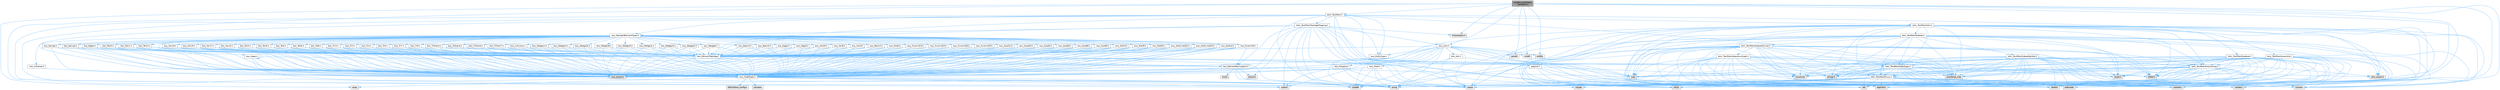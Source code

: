 digraph "src/text_mesh/Iotm_TextMesh.C"
{
 // INTERACTIVE_SVG=YES
 // LATEX_PDF_SIZE
  bgcolor="transparent";
  edge [fontname=Helvetica,fontsize=10,labelfontname=Helvetica,labelfontsize=10];
  node [fontname=Helvetica,fontsize=10,shape=box,height=0.2,width=0.4];
  Node1 [id="Node000001",label="src/text_mesh/Iotm\l_TextMesh.C",height=0.2,width=0.4,color="gray40", fillcolor="grey60", style="filled", fontcolor="black",tooltip=" "];
  Node1 -> Node2 [id="edge1_Node000001_Node000002",color="steelblue1",style="solid",tooltip=" "];
  Node2 [id="Node000002",label="Iotm_TextMesh.h",height=0.2,width=0.4,color="grey40", fillcolor="white", style="filled",URL="$Iotm__TextMesh_8h.html",tooltip=" "];
  Node2 -> Node3 [id="edge2_Node000002_Node000003",color="steelblue1",style="solid",tooltip=" "];
  Node3 [id="Node000003",label="iotm_export.h",height=0.2,width=0.4,color="grey60", fillcolor="#E0E0E0", style="filled",tooltip=" "];
  Node2 -> Node4 [id="edge3_Node000002_Node000004",color="steelblue1",style="solid",tooltip=" "];
  Node4 [id="Node000004",label="Ioss_CodeTypes.h",height=0.2,width=0.4,color="grey40", fillcolor="white", style="filled",URL="$Ioss__CodeTypes_8h.html",tooltip=" "];
  Node4 -> Node5 [id="edge4_Node000004_Node000005",color="steelblue1",style="solid",tooltip=" "];
  Node5 [id="Node000005",label="array",height=0.2,width=0.4,color="grey60", fillcolor="#E0E0E0", style="filled",tooltip=" "];
  Node4 -> Node6 [id="edge5_Node000004_Node000006",color="steelblue1",style="solid",tooltip=" "];
  Node6 [id="Node000006",label="cstddef",height=0.2,width=0.4,color="grey60", fillcolor="#E0E0E0", style="filled",tooltip=" "];
  Node4 -> Node7 [id="edge6_Node000004_Node000007",color="steelblue1",style="solid",tooltip=" "];
  Node7 [id="Node000007",label="cstdint",height=0.2,width=0.4,color="grey60", fillcolor="#E0E0E0", style="filled",tooltip=" "];
  Node4 -> Node8 [id="edge7_Node000004_Node000008",color="steelblue1",style="solid",tooltip=" "];
  Node8 [id="Node000008",label="string",height=0.2,width=0.4,color="grey60", fillcolor="#E0E0E0", style="filled",tooltip=" "];
  Node4 -> Node9 [id="edge8_Node000004_Node000009",color="steelblue1",style="solid",tooltip=" "];
  Node9 [id="Node000009",label="vector",height=0.2,width=0.4,color="grey60", fillcolor="#E0E0E0", style="filled",tooltip=" "];
  Node4 -> Node10 [id="edge9_Node000004_Node000010",color="steelblue1",style="solid",tooltip=" "];
  Node10 [id="Node000010",label="SEACASIoss_config.h",height=0.2,width=0.4,color="grey60", fillcolor="#E0E0E0", style="filled",tooltip=" "];
  Node4 -> Node11 [id="edge10_Node000004_Node000011",color="steelblue1",style="solid",tooltip=" "];
  Node11 [id="Node000011",label="complex",height=0.2,width=0.4,color="grey60", fillcolor="#E0E0E0", style="filled",tooltip=" "];
  Node2 -> Node12 [id="edge11_Node000002_Node000012",color="steelblue1",style="solid",tooltip=" "];
  Node12 [id="Node000012",label="Ioss_EntityType.h",height=0.2,width=0.4,color="grey40", fillcolor="white", style="filled",URL="$Ioss__EntityType_8h.html",tooltip=" "];
  Node2 -> Node6 [id="edge12_Node000002_Node000006",color="steelblue1",style="solid",tooltip=" "];
  Node2 -> Node7 [id="edge13_Node000002_Node000007",color="steelblue1",style="solid",tooltip=" "];
  Node2 -> Node13 [id="edge14_Node000002_Node000013",color="steelblue1",style="solid",tooltip=" "];
  Node13 [id="Node000013",label="map",height=0.2,width=0.4,color="grey60", fillcolor="#E0E0E0", style="filled",tooltip=" "];
  Node2 -> Node8 [id="edge15_Node000002_Node000008",color="steelblue1",style="solid",tooltip=" "];
  Node2 -> Node14 [id="edge16_Node000002_Node000014",color="steelblue1",style="solid",tooltip=" "];
  Node14 [id="Node000014",label="unordered_map",height=0.2,width=0.4,color="grey60", fillcolor="#E0E0E0", style="filled",tooltip=" "];
  Node2 -> Node15 [id="edge17_Node000002_Node000015",color="steelblue1",style="solid",tooltip=" "];
  Node15 [id="Node000015",label="utility",height=0.2,width=0.4,color="grey60", fillcolor="#E0E0E0", style="filled",tooltip=" "];
  Node2 -> Node9 [id="edge18_Node000002_Node000009",color="steelblue1",style="solid",tooltip=" "];
  Node2 -> Node16 [id="edge19_Node000002_Node000016",color="steelblue1",style="solid",tooltip=" "];
  Node16 [id="Node000016",label="Ioss_ElementTopology.h",height=0.2,width=0.4,color="grey40", fillcolor="white", style="filled",URL="$Ioss__ElementTopology_8h.html",tooltip=" "];
  Node16 -> Node17 [id="edge20_Node000016_Node000017",color="steelblue1",style="solid",tooltip=" "];
  Node17 [id="Node000017",label="ioss_export.h",height=0.2,width=0.4,color="grey60", fillcolor="#E0E0E0", style="filled",tooltip=" "];
  Node16 -> Node4 [id="edge21_Node000016_Node000004",color="steelblue1",style="solid",tooltip=" "];
  Node16 -> Node18 [id="edge22_Node000016_Node000018",color="steelblue1",style="solid",tooltip=" "];
  Node18 [id="Node000018",label="Ioss_ElementPermutation.h",height=0.2,width=0.4,color="grey40", fillcolor="white", style="filled",URL="$Ioss__ElementPermutation_8h.html",tooltip=" "];
  Node18 -> Node17 [id="edge23_Node000018_Node000017",color="steelblue1",style="solid",tooltip=" "];
  Node18 -> Node4 [id="edge24_Node000018_Node000004",color="steelblue1",style="solid",tooltip=" "];
  Node18 -> Node19 [id="edge25_Node000018_Node000019",color="steelblue1",style="solid",tooltip=" "];
  Node19 [id="Node000019",label="assert.h",height=0.2,width=0.4,color="grey60", fillcolor="#E0E0E0", style="filled",tooltip=" "];
  Node18 -> Node20 [id="edge26_Node000018_Node000020",color="steelblue1",style="solid",tooltip=" "];
  Node20 [id="Node000020",label="limits",height=0.2,width=0.4,color="grey60", fillcolor="#E0E0E0", style="filled",tooltip=" "];
  Node18 -> Node13 [id="edge27_Node000018_Node000013",color="steelblue1",style="solid",tooltip=" "];
  Node18 -> Node8 [id="edge28_Node000018_Node000008",color="steelblue1",style="solid",tooltip=" "];
  Node18 -> Node9 [id="edge29_Node000018_Node000009",color="steelblue1",style="solid",tooltip=" "];
  Node16 -> Node13 [id="edge30_Node000016_Node000013",color="steelblue1",style="solid",tooltip=" "];
  Node16 -> Node21 [id="edge31_Node000016_Node000021",color="steelblue1",style="solid",tooltip=" "];
  Node21 [id="Node000021",label="set",height=0.2,width=0.4,color="grey60", fillcolor="#E0E0E0", style="filled",tooltip=" "];
  Node16 -> Node8 [id="edge32_Node000016_Node000008",color="steelblue1",style="solid",tooltip=" "];
  Node16 -> Node9 [id="edge33_Node000016_Node000009",color="steelblue1",style="solid",tooltip=" "];
  Node2 -> Node22 [id="edge34_Node000002_Node000022",color="steelblue1",style="solid",tooltip=" "];
  Node22 [id="Node000022",label="Ioss_StandardElementTypes.h",height=0.2,width=0.4,color="grey40", fillcolor="white", style="filled",URL="$Ioss__StandardElementTypes_8h.html",tooltip=" "];
  Node22 -> Node23 [id="edge35_Node000022_Node000023",color="steelblue1",style="solid",tooltip=" "];
  Node23 [id="Node000023",label="Ioss_Beam2.h",height=0.2,width=0.4,color="grey40", fillcolor="white", style="filled",URL="$Ioss__Beam2_8h.html",tooltip=" "];
  Node23 -> Node17 [id="edge36_Node000023_Node000017",color="steelblue1",style="solid",tooltip=" "];
  Node23 -> Node4 [id="edge37_Node000023_Node000004",color="steelblue1",style="solid",tooltip=" "];
  Node23 -> Node16 [id="edge38_Node000023_Node000016",color="steelblue1",style="solid",tooltip=" "];
  Node22 -> Node24 [id="edge39_Node000022_Node000024",color="steelblue1",style="solid",tooltip=" "];
  Node24 [id="Node000024",label="Ioss_Beam3.h",height=0.2,width=0.4,color="grey40", fillcolor="white", style="filled",URL="$Ioss__Beam3_8h.html",tooltip=" "];
  Node24 -> Node17 [id="edge40_Node000024_Node000017",color="steelblue1",style="solid",tooltip=" "];
  Node24 -> Node4 [id="edge41_Node000024_Node000004",color="steelblue1",style="solid",tooltip=" "];
  Node24 -> Node16 [id="edge42_Node000024_Node000016",color="steelblue1",style="solid",tooltip=" "];
  Node22 -> Node25 [id="edge43_Node000022_Node000025",color="steelblue1",style="solid",tooltip=" "];
  Node25 [id="Node000025",label="Ioss_Beam4.h",height=0.2,width=0.4,color="grey40", fillcolor="white", style="filled",URL="$Ioss__Beam4_8h.html",tooltip=" "];
  Node25 -> Node17 [id="edge44_Node000025_Node000017",color="steelblue1",style="solid",tooltip=" "];
  Node25 -> Node4 [id="edge45_Node000025_Node000004",color="steelblue1",style="solid",tooltip=" "];
  Node25 -> Node16 [id="edge46_Node000025_Node000016",color="steelblue1",style="solid",tooltip=" "];
  Node22 -> Node26 [id="edge47_Node000022_Node000026",color="steelblue1",style="solid",tooltip=" "];
  Node26 [id="Node000026",label="Ioss_Edge2.h",height=0.2,width=0.4,color="grey40", fillcolor="white", style="filled",URL="$Ioss__Edge2_8h.html",tooltip=" "];
  Node26 -> Node17 [id="edge48_Node000026_Node000017",color="steelblue1",style="solid",tooltip=" "];
  Node26 -> Node4 [id="edge49_Node000026_Node000004",color="steelblue1",style="solid",tooltip=" "];
  Node26 -> Node16 [id="edge50_Node000026_Node000016",color="steelblue1",style="solid",tooltip=" "];
  Node22 -> Node27 [id="edge51_Node000022_Node000027",color="steelblue1",style="solid",tooltip=" "];
  Node27 [id="Node000027",label="Ioss_Edge3.h",height=0.2,width=0.4,color="grey40", fillcolor="white", style="filled",URL="$Ioss__Edge3_8h.html",tooltip=" "];
  Node27 -> Node17 [id="edge52_Node000027_Node000017",color="steelblue1",style="solid",tooltip=" "];
  Node27 -> Node4 [id="edge53_Node000027_Node000004",color="steelblue1",style="solid",tooltip=" "];
  Node27 -> Node16 [id="edge54_Node000027_Node000016",color="steelblue1",style="solid",tooltip=" "];
  Node22 -> Node28 [id="edge55_Node000022_Node000028",color="steelblue1",style="solid",tooltip=" "];
  Node28 [id="Node000028",label="Ioss_Edge4.h",height=0.2,width=0.4,color="grey40", fillcolor="white", style="filled",URL="$Ioss__Edge4_8h.html",tooltip=" "];
  Node28 -> Node17 [id="edge56_Node000028_Node000017",color="steelblue1",style="solid",tooltip=" "];
  Node28 -> Node4 [id="edge57_Node000028_Node000004",color="steelblue1",style="solid",tooltip=" "];
  Node28 -> Node16 [id="edge58_Node000028_Node000016",color="steelblue1",style="solid",tooltip=" "];
  Node22 -> Node29 [id="edge59_Node000022_Node000029",color="steelblue1",style="solid",tooltip=" "];
  Node29 [id="Node000029",label="Ioss_Hex16.h",height=0.2,width=0.4,color="grey40", fillcolor="white", style="filled",URL="$Ioss__Hex16_8h.html",tooltip=" "];
  Node29 -> Node17 [id="edge60_Node000029_Node000017",color="steelblue1",style="solid",tooltip=" "];
  Node29 -> Node4 [id="edge61_Node000029_Node000004",color="steelblue1",style="solid",tooltip=" "];
  Node29 -> Node16 [id="edge62_Node000029_Node000016",color="steelblue1",style="solid",tooltip=" "];
  Node22 -> Node30 [id="edge63_Node000022_Node000030",color="steelblue1",style="solid",tooltip=" "];
  Node30 [id="Node000030",label="Ioss_Hex20.h",height=0.2,width=0.4,color="grey40", fillcolor="white", style="filled",URL="$Ioss__Hex20_8h.html",tooltip=" "];
  Node30 -> Node17 [id="edge64_Node000030_Node000017",color="steelblue1",style="solid",tooltip=" "];
  Node30 -> Node4 [id="edge65_Node000030_Node000004",color="steelblue1",style="solid",tooltip=" "];
  Node30 -> Node16 [id="edge66_Node000030_Node000016",color="steelblue1",style="solid",tooltip=" "];
  Node22 -> Node31 [id="edge67_Node000022_Node000031",color="steelblue1",style="solid",tooltip=" "];
  Node31 [id="Node000031",label="Ioss_Hex27.h",height=0.2,width=0.4,color="grey40", fillcolor="white", style="filled",URL="$Ioss__Hex27_8h.html",tooltip=" "];
  Node31 -> Node17 [id="edge68_Node000031_Node000017",color="steelblue1",style="solid",tooltip=" "];
  Node31 -> Node4 [id="edge69_Node000031_Node000004",color="steelblue1",style="solid",tooltip=" "];
  Node31 -> Node16 [id="edge70_Node000031_Node000016",color="steelblue1",style="solid",tooltip=" "];
  Node22 -> Node32 [id="edge71_Node000022_Node000032",color="steelblue1",style="solid",tooltip=" "];
  Node32 [id="Node000032",label="Ioss_Hex32.h",height=0.2,width=0.4,color="grey40", fillcolor="white", style="filled",URL="$Ioss__Hex32_8h.html",tooltip=" "];
  Node32 -> Node17 [id="edge72_Node000032_Node000017",color="steelblue1",style="solid",tooltip=" "];
  Node32 -> Node4 [id="edge73_Node000032_Node000004",color="steelblue1",style="solid",tooltip=" "];
  Node32 -> Node16 [id="edge74_Node000032_Node000016",color="steelblue1",style="solid",tooltip=" "];
  Node22 -> Node33 [id="edge75_Node000022_Node000033",color="steelblue1",style="solid",tooltip=" "];
  Node33 [id="Node000033",label="Ioss_Hex64.h",height=0.2,width=0.4,color="grey40", fillcolor="white", style="filled",URL="$Ioss__Hex64_8h.html",tooltip=" "];
  Node33 -> Node17 [id="edge76_Node000033_Node000017",color="steelblue1",style="solid",tooltip=" "];
  Node33 -> Node4 [id="edge77_Node000033_Node000004",color="steelblue1",style="solid",tooltip=" "];
  Node33 -> Node16 [id="edge78_Node000033_Node000016",color="steelblue1",style="solid",tooltip=" "];
  Node22 -> Node34 [id="edge79_Node000022_Node000034",color="steelblue1",style="solid",tooltip=" "];
  Node34 [id="Node000034",label="Ioss_Hex8.h",height=0.2,width=0.4,color="grey40", fillcolor="white", style="filled",URL="$Ioss__Hex8_8h.html",tooltip=" "];
  Node34 -> Node17 [id="edge80_Node000034_Node000017",color="steelblue1",style="solid",tooltip=" "];
  Node34 -> Node4 [id="edge81_Node000034_Node000004",color="steelblue1",style="solid",tooltip=" "];
  Node34 -> Node16 [id="edge82_Node000034_Node000016",color="steelblue1",style="solid",tooltip=" "];
  Node22 -> Node35 [id="edge83_Node000022_Node000035",color="steelblue1",style="solid",tooltip=" "];
  Node35 [id="Node000035",label="Ioss_Hex9.h",height=0.2,width=0.4,color="grey40", fillcolor="white", style="filled",URL="$Ioss__Hex9_8h.html",tooltip=" "];
  Node35 -> Node17 [id="edge84_Node000035_Node000017",color="steelblue1",style="solid",tooltip=" "];
  Node35 -> Node4 [id="edge85_Node000035_Node000004",color="steelblue1",style="solid",tooltip=" "];
  Node35 -> Node16 [id="edge86_Node000035_Node000016",color="steelblue1",style="solid",tooltip=" "];
  Node22 -> Node36 [id="edge87_Node000022_Node000036",color="steelblue1",style="solid",tooltip=" "];
  Node36 [id="Node000036",label="Ioss_Initializer.h",height=0.2,width=0.4,color="grey40", fillcolor="white", style="filled",URL="$Ioss__Initializer_8h.html",tooltip=" "];
  Node36 -> Node17 [id="edge88_Node000036_Node000017",color="steelblue1",style="solid",tooltip=" "];
  Node22 -> Node37 [id="edge89_Node000022_Node000037",color="steelblue1",style="solid",tooltip=" "];
  Node37 [id="Node000037",label="Ioss_Node.h",height=0.2,width=0.4,color="grey40", fillcolor="white", style="filled",URL="$Ioss__Node_8h.html",tooltip=" "];
  Node37 -> Node17 [id="edge90_Node000037_Node000017",color="steelblue1",style="solid",tooltip=" "];
  Node37 -> Node4 [id="edge91_Node000037_Node000004",color="steelblue1",style="solid",tooltip=" "];
  Node37 -> Node16 [id="edge92_Node000037_Node000016",color="steelblue1",style="solid",tooltip=" "];
  Node22 -> Node38 [id="edge93_Node000022_Node000038",color="steelblue1",style="solid",tooltip=" "];
  Node38 [id="Node000038",label="Ioss_Pyramid13.h",height=0.2,width=0.4,color="grey40", fillcolor="white", style="filled",URL="$Ioss__Pyramid13_8h.html",tooltip=" "];
  Node38 -> Node17 [id="edge94_Node000038_Node000017",color="steelblue1",style="solid",tooltip=" "];
  Node38 -> Node4 [id="edge95_Node000038_Node000004",color="steelblue1",style="solid",tooltip=" "];
  Node38 -> Node16 [id="edge96_Node000038_Node000016",color="steelblue1",style="solid",tooltip=" "];
  Node22 -> Node39 [id="edge97_Node000022_Node000039",color="steelblue1",style="solid",tooltip=" "];
  Node39 [id="Node000039",label="Ioss_Pyramid14.h",height=0.2,width=0.4,color="grey40", fillcolor="white", style="filled",URL="$Ioss__Pyramid14_8h.html",tooltip=" "];
  Node39 -> Node17 [id="edge98_Node000039_Node000017",color="steelblue1",style="solid",tooltip=" "];
  Node39 -> Node4 [id="edge99_Node000039_Node000004",color="steelblue1",style="solid",tooltip=" "];
  Node39 -> Node16 [id="edge100_Node000039_Node000016",color="steelblue1",style="solid",tooltip=" "];
  Node22 -> Node40 [id="edge101_Node000022_Node000040",color="steelblue1",style="solid",tooltip=" "];
  Node40 [id="Node000040",label="Ioss_Pyramid18.h",height=0.2,width=0.4,color="grey40", fillcolor="white", style="filled",URL="$Ioss__Pyramid18_8h.html",tooltip=" "];
  Node40 -> Node17 [id="edge102_Node000040_Node000017",color="steelblue1",style="solid",tooltip=" "];
  Node40 -> Node4 [id="edge103_Node000040_Node000004",color="steelblue1",style="solid",tooltip=" "];
  Node40 -> Node16 [id="edge104_Node000040_Node000016",color="steelblue1",style="solid",tooltip=" "];
  Node22 -> Node41 [id="edge105_Node000022_Node000041",color="steelblue1",style="solid",tooltip=" "];
  Node41 [id="Node000041",label="Ioss_Pyramid19.h",height=0.2,width=0.4,color="grey40", fillcolor="white", style="filled",URL="$Ioss__Pyramid19_8h.html",tooltip=" "];
  Node41 -> Node17 [id="edge106_Node000041_Node000017",color="steelblue1",style="solid",tooltip=" "];
  Node41 -> Node4 [id="edge107_Node000041_Node000004",color="steelblue1",style="solid",tooltip=" "];
  Node41 -> Node16 [id="edge108_Node000041_Node000016",color="steelblue1",style="solid",tooltip=" "];
  Node22 -> Node42 [id="edge109_Node000022_Node000042",color="steelblue1",style="solid",tooltip=" "];
  Node42 [id="Node000042",label="Ioss_Pyramid5.h",height=0.2,width=0.4,color="grey40", fillcolor="white", style="filled",URL="$Ioss__Pyramid5_8h.html",tooltip=" "];
  Node42 -> Node17 [id="edge110_Node000042_Node000017",color="steelblue1",style="solid",tooltip=" "];
  Node42 -> Node4 [id="edge111_Node000042_Node000004",color="steelblue1",style="solid",tooltip=" "];
  Node42 -> Node18 [id="edge112_Node000042_Node000018",color="steelblue1",style="solid",tooltip=" "];
  Node42 -> Node16 [id="edge113_Node000042_Node000016",color="steelblue1",style="solid",tooltip=" "];
  Node22 -> Node43 [id="edge114_Node000022_Node000043",color="steelblue1",style="solid",tooltip=" "];
  Node43 [id="Node000043",label="Ioss_Quad12.h",height=0.2,width=0.4,color="grey40", fillcolor="white", style="filled",URL="$Ioss__Quad12_8h.html",tooltip=" "];
  Node43 -> Node17 [id="edge115_Node000043_Node000017",color="steelblue1",style="solid",tooltip=" "];
  Node43 -> Node4 [id="edge116_Node000043_Node000004",color="steelblue1",style="solid",tooltip=" "];
  Node43 -> Node16 [id="edge117_Node000043_Node000016",color="steelblue1",style="solid",tooltip=" "];
  Node22 -> Node44 [id="edge118_Node000022_Node000044",color="steelblue1",style="solid",tooltip=" "];
  Node44 [id="Node000044",label="Ioss_Quad16.h",height=0.2,width=0.4,color="grey40", fillcolor="white", style="filled",URL="$Ioss__Quad16_8h.html",tooltip=" "];
  Node44 -> Node17 [id="edge119_Node000044_Node000017",color="steelblue1",style="solid",tooltip=" "];
  Node44 -> Node4 [id="edge120_Node000044_Node000004",color="steelblue1",style="solid",tooltip=" "];
  Node44 -> Node16 [id="edge121_Node000044_Node000016",color="steelblue1",style="solid",tooltip=" "];
  Node22 -> Node45 [id="edge122_Node000022_Node000045",color="steelblue1",style="solid",tooltip=" "];
  Node45 [id="Node000045",label="Ioss_Quad4.h",height=0.2,width=0.4,color="grey40", fillcolor="white", style="filled",URL="$Ioss__Quad4_8h.html",tooltip=" "];
  Node45 -> Node17 [id="edge123_Node000045_Node000017",color="steelblue1",style="solid",tooltip=" "];
  Node45 -> Node4 [id="edge124_Node000045_Node000004",color="steelblue1",style="solid",tooltip=" "];
  Node45 -> Node16 [id="edge125_Node000045_Node000016",color="steelblue1",style="solid",tooltip=" "];
  Node22 -> Node46 [id="edge126_Node000022_Node000046",color="steelblue1",style="solid",tooltip=" "];
  Node46 [id="Node000046",label="Ioss_Quad6.h",height=0.2,width=0.4,color="grey40", fillcolor="white", style="filled",URL="$Ioss__Quad6_8h.html",tooltip=" "];
  Node46 -> Node17 [id="edge127_Node000046_Node000017",color="steelblue1",style="solid",tooltip=" "];
  Node46 -> Node4 [id="edge128_Node000046_Node000004",color="steelblue1",style="solid",tooltip=" "];
  Node46 -> Node16 [id="edge129_Node000046_Node000016",color="steelblue1",style="solid",tooltip=" "];
  Node22 -> Node47 [id="edge130_Node000022_Node000047",color="steelblue1",style="solid",tooltip=" "];
  Node47 [id="Node000047",label="Ioss_Quad8.h",height=0.2,width=0.4,color="grey40", fillcolor="white", style="filled",URL="$Ioss__Quad8_8h.html",tooltip=" "];
  Node47 -> Node17 [id="edge131_Node000047_Node000017",color="steelblue1",style="solid",tooltip=" "];
  Node47 -> Node4 [id="edge132_Node000047_Node000004",color="steelblue1",style="solid",tooltip=" "];
  Node47 -> Node16 [id="edge133_Node000047_Node000016",color="steelblue1",style="solid",tooltip=" "];
  Node22 -> Node48 [id="edge134_Node000022_Node000048",color="steelblue1",style="solid",tooltip=" "];
  Node48 [id="Node000048",label="Ioss_Quad9.h",height=0.2,width=0.4,color="grey40", fillcolor="white", style="filled",URL="$Ioss__Quad9_8h.html",tooltip=" "];
  Node48 -> Node17 [id="edge135_Node000048_Node000017",color="steelblue1",style="solid",tooltip=" "];
  Node48 -> Node4 [id="edge136_Node000048_Node000004",color="steelblue1",style="solid",tooltip=" "];
  Node48 -> Node16 [id="edge137_Node000048_Node000016",color="steelblue1",style="solid",tooltip=" "];
  Node22 -> Node49 [id="edge138_Node000022_Node000049",color="steelblue1",style="solid",tooltip=" "];
  Node49 [id="Node000049",label="Ioss_Shell4.h",height=0.2,width=0.4,color="grey40", fillcolor="white", style="filled",URL="$Ioss__Shell4_8h.html",tooltip=" "];
  Node49 -> Node17 [id="edge139_Node000049_Node000017",color="steelblue1",style="solid",tooltip=" "];
  Node49 -> Node4 [id="edge140_Node000049_Node000004",color="steelblue1",style="solid",tooltip=" "];
  Node49 -> Node16 [id="edge141_Node000049_Node000016",color="steelblue1",style="solid",tooltip=" "];
  Node22 -> Node50 [id="edge142_Node000022_Node000050",color="steelblue1",style="solid",tooltip=" "];
  Node50 [id="Node000050",label="Ioss_Shell8.h",height=0.2,width=0.4,color="grey40", fillcolor="white", style="filled",URL="$Ioss__Shell8_8h.html",tooltip=" "];
  Node50 -> Node17 [id="edge143_Node000050_Node000017",color="steelblue1",style="solid",tooltip=" "];
  Node50 -> Node4 [id="edge144_Node000050_Node000004",color="steelblue1",style="solid",tooltip=" "];
  Node50 -> Node16 [id="edge145_Node000050_Node000016",color="steelblue1",style="solid",tooltip=" "];
  Node22 -> Node51 [id="edge146_Node000022_Node000051",color="steelblue1",style="solid",tooltip=" "];
  Node51 [id="Node000051",label="Ioss_Shell9.h",height=0.2,width=0.4,color="grey40", fillcolor="white", style="filled",URL="$Ioss__Shell9_8h.html",tooltip=" "];
  Node51 -> Node17 [id="edge147_Node000051_Node000017",color="steelblue1",style="solid",tooltip=" "];
  Node51 -> Node4 [id="edge148_Node000051_Node000004",color="steelblue1",style="solid",tooltip=" "];
  Node51 -> Node16 [id="edge149_Node000051_Node000016",color="steelblue1",style="solid",tooltip=" "];
  Node22 -> Node52 [id="edge150_Node000022_Node000052",color="steelblue1",style="solid",tooltip=" "];
  Node52 [id="Node000052",label="Ioss_ShellLine2D2.h",height=0.2,width=0.4,color="grey40", fillcolor="white", style="filled",URL="$Ioss__ShellLine2D2_8h.html",tooltip=" "];
  Node52 -> Node17 [id="edge151_Node000052_Node000017",color="steelblue1",style="solid",tooltip=" "];
  Node52 -> Node4 [id="edge152_Node000052_Node000004",color="steelblue1",style="solid",tooltip=" "];
  Node52 -> Node16 [id="edge153_Node000052_Node000016",color="steelblue1",style="solid",tooltip=" "];
  Node22 -> Node53 [id="edge154_Node000022_Node000053",color="steelblue1",style="solid",tooltip=" "];
  Node53 [id="Node000053",label="Ioss_ShellLine2D3.h",height=0.2,width=0.4,color="grey40", fillcolor="white", style="filled",URL="$Ioss__ShellLine2D3_8h.html",tooltip=" "];
  Node53 -> Node17 [id="edge155_Node000053_Node000017",color="steelblue1",style="solid",tooltip=" "];
  Node53 -> Node4 [id="edge156_Node000053_Node000004",color="steelblue1",style="solid",tooltip=" "];
  Node53 -> Node16 [id="edge157_Node000053_Node000016",color="steelblue1",style="solid",tooltip=" "];
  Node22 -> Node54 [id="edge158_Node000022_Node000054",color="steelblue1",style="solid",tooltip=" "];
  Node54 [id="Node000054",label="Ioss_Sphere.h",height=0.2,width=0.4,color="grey40", fillcolor="white", style="filled",URL="$Ioss__Sphere_8h.html",tooltip=" "];
  Node54 -> Node17 [id="edge159_Node000054_Node000017",color="steelblue1",style="solid",tooltip=" "];
  Node54 -> Node4 [id="edge160_Node000054_Node000004",color="steelblue1",style="solid",tooltip=" "];
  Node54 -> Node16 [id="edge161_Node000054_Node000016",color="steelblue1",style="solid",tooltip=" "];
  Node22 -> Node55 [id="edge162_Node000022_Node000055",color="steelblue1",style="solid",tooltip=" "];
  Node55 [id="Node000055",label="Ioss_Spring2.h",height=0.2,width=0.4,color="grey40", fillcolor="white", style="filled",URL="$Ioss__Spring2_8h.html",tooltip=" "];
  Node55 -> Node17 [id="edge163_Node000055_Node000017",color="steelblue1",style="solid",tooltip=" "];
  Node55 -> Node4 [id="edge164_Node000055_Node000004",color="steelblue1",style="solid",tooltip=" "];
  Node55 -> Node16 [id="edge165_Node000055_Node000016",color="steelblue1",style="solid",tooltip=" "];
  Node22 -> Node56 [id="edge166_Node000022_Node000056",color="steelblue1",style="solid",tooltip=" "];
  Node56 [id="Node000056",label="Ioss_Spring3.h",height=0.2,width=0.4,color="grey40", fillcolor="white", style="filled",URL="$Ioss__Spring3_8h.html",tooltip=" "];
  Node56 -> Node17 [id="edge167_Node000056_Node000017",color="steelblue1",style="solid",tooltip=" "];
  Node56 -> Node4 [id="edge168_Node000056_Node000004",color="steelblue1",style="solid",tooltip=" "];
  Node56 -> Node16 [id="edge169_Node000056_Node000016",color="steelblue1",style="solid",tooltip=" "];
  Node22 -> Node57 [id="edge170_Node000022_Node000057",color="steelblue1",style="solid",tooltip=" "];
  Node57 [id="Node000057",label="Ioss_Super.h",height=0.2,width=0.4,color="grey40", fillcolor="white", style="filled",URL="$Ioss__Super_8h.html",tooltip=" "];
  Node57 -> Node17 [id="edge171_Node000057_Node000017",color="steelblue1",style="solid",tooltip=" "];
  Node57 -> Node57 [id="edge172_Node000057_Node000057",color="steelblue1",style="solid",tooltip=" "];
  Node57 -> Node4 [id="edge173_Node000057_Node000004",color="steelblue1",style="solid",tooltip=" "];
  Node57 -> Node18 [id="edge174_Node000057_Node000018",color="steelblue1",style="solid",tooltip=" "];
  Node57 -> Node8 [id="edge175_Node000057_Node000008",color="steelblue1",style="solid",tooltip=" "];
  Node22 -> Node58 [id="edge176_Node000022_Node000058",color="steelblue1",style="solid",tooltip=" "];
  Node58 [id="Node000058",label="Ioss_Tet10.h",height=0.2,width=0.4,color="grey40", fillcolor="white", style="filled",URL="$Ioss__Tet10_8h.html",tooltip=" "];
  Node58 -> Node17 [id="edge177_Node000058_Node000017",color="steelblue1",style="solid",tooltip=" "];
  Node58 -> Node4 [id="edge178_Node000058_Node000004",color="steelblue1",style="solid",tooltip=" "];
  Node58 -> Node16 [id="edge179_Node000058_Node000016",color="steelblue1",style="solid",tooltip=" "];
  Node22 -> Node59 [id="edge180_Node000022_Node000059",color="steelblue1",style="solid",tooltip=" "];
  Node59 [id="Node000059",label="Ioss_Tet11.h",height=0.2,width=0.4,color="grey40", fillcolor="white", style="filled",URL="$Ioss__Tet11_8h.html",tooltip=" "];
  Node59 -> Node17 [id="edge181_Node000059_Node000017",color="steelblue1",style="solid",tooltip=" "];
  Node59 -> Node4 [id="edge182_Node000059_Node000004",color="steelblue1",style="solid",tooltip=" "];
  Node59 -> Node16 [id="edge183_Node000059_Node000016",color="steelblue1",style="solid",tooltip=" "];
  Node22 -> Node60 [id="edge184_Node000022_Node000060",color="steelblue1",style="solid",tooltip=" "];
  Node60 [id="Node000060",label="Ioss_Tet14.h",height=0.2,width=0.4,color="grey40", fillcolor="white", style="filled",URL="$Ioss__Tet14_8h.html",tooltip=" "];
  Node60 -> Node17 [id="edge185_Node000060_Node000017",color="steelblue1",style="solid",tooltip=" "];
  Node60 -> Node4 [id="edge186_Node000060_Node000004",color="steelblue1",style="solid",tooltip=" "];
  Node60 -> Node16 [id="edge187_Node000060_Node000016",color="steelblue1",style="solid",tooltip=" "];
  Node22 -> Node61 [id="edge188_Node000022_Node000061",color="steelblue1",style="solid",tooltip=" "];
  Node61 [id="Node000061",label="Ioss_Tet15.h",height=0.2,width=0.4,color="grey40", fillcolor="white", style="filled",URL="$Ioss__Tet15_8h.html",tooltip=" "];
  Node61 -> Node17 [id="edge189_Node000061_Node000017",color="steelblue1",style="solid",tooltip=" "];
  Node61 -> Node4 [id="edge190_Node000061_Node000004",color="steelblue1",style="solid",tooltip=" "];
  Node61 -> Node16 [id="edge191_Node000061_Node000016",color="steelblue1",style="solid",tooltip=" "];
  Node22 -> Node62 [id="edge192_Node000022_Node000062",color="steelblue1",style="solid",tooltip=" "];
  Node62 [id="Node000062",label="Ioss_Tet16.h",height=0.2,width=0.4,color="grey40", fillcolor="white", style="filled",URL="$Ioss__Tet16_8h.html",tooltip=" "];
  Node62 -> Node17 [id="edge193_Node000062_Node000017",color="steelblue1",style="solid",tooltip=" "];
  Node62 -> Node4 [id="edge194_Node000062_Node000004",color="steelblue1",style="solid",tooltip=" "];
  Node62 -> Node16 [id="edge195_Node000062_Node000016",color="steelblue1",style="solid",tooltip=" "];
  Node22 -> Node63 [id="edge196_Node000022_Node000063",color="steelblue1",style="solid",tooltip=" "];
  Node63 [id="Node000063",label="Ioss_Tet4.h",height=0.2,width=0.4,color="grey40", fillcolor="white", style="filled",URL="$Ioss__Tet4_8h.html",tooltip=" "];
  Node63 -> Node17 [id="edge197_Node000063_Node000017",color="steelblue1",style="solid",tooltip=" "];
  Node63 -> Node4 [id="edge198_Node000063_Node000004",color="steelblue1",style="solid",tooltip=" "];
  Node63 -> Node18 [id="edge199_Node000063_Node000018",color="steelblue1",style="solid",tooltip=" "];
  Node63 -> Node16 [id="edge200_Node000063_Node000016",color="steelblue1",style="solid",tooltip=" "];
  Node22 -> Node64 [id="edge201_Node000022_Node000064",color="steelblue1",style="solid",tooltip=" "];
  Node64 [id="Node000064",label="Ioss_Tet40.h",height=0.2,width=0.4,color="grey40", fillcolor="white", style="filled",URL="$Ioss__Tet40_8h.html",tooltip=" "];
  Node64 -> Node17 [id="edge202_Node000064_Node000017",color="steelblue1",style="solid",tooltip=" "];
  Node64 -> Node4 [id="edge203_Node000064_Node000004",color="steelblue1",style="solid",tooltip=" "];
  Node64 -> Node16 [id="edge204_Node000064_Node000016",color="steelblue1",style="solid",tooltip=" "];
  Node22 -> Node65 [id="edge205_Node000022_Node000065",color="steelblue1",style="solid",tooltip=" "];
  Node65 [id="Node000065",label="Ioss_Tet8.h",height=0.2,width=0.4,color="grey40", fillcolor="white", style="filled",URL="$Ioss__Tet8_8h.html",tooltip=" "];
  Node65 -> Node17 [id="edge206_Node000065_Node000017",color="steelblue1",style="solid",tooltip=" "];
  Node65 -> Node4 [id="edge207_Node000065_Node000004",color="steelblue1",style="solid",tooltip=" "];
  Node65 -> Node16 [id="edge208_Node000065_Node000016",color="steelblue1",style="solid",tooltip=" "];
  Node22 -> Node66 [id="edge209_Node000022_Node000066",color="steelblue1",style="solid",tooltip=" "];
  Node66 [id="Node000066",label="Ioss_Tri13.h",height=0.2,width=0.4,color="grey40", fillcolor="white", style="filled",URL="$Ioss__Tri13_8h.html",tooltip=" "];
  Node66 -> Node17 [id="edge210_Node000066_Node000017",color="steelblue1",style="solid",tooltip=" "];
  Node66 -> Node4 [id="edge211_Node000066_Node000004",color="steelblue1",style="solid",tooltip=" "];
  Node66 -> Node16 [id="edge212_Node000066_Node000016",color="steelblue1",style="solid",tooltip=" "];
  Node22 -> Node67 [id="edge213_Node000022_Node000067",color="steelblue1",style="solid",tooltip=" "];
  Node67 [id="Node000067",label="Ioss_Tri3.h",height=0.2,width=0.4,color="grey40", fillcolor="white", style="filled",URL="$Ioss__Tri3_8h.html",tooltip=" "];
  Node67 -> Node17 [id="edge214_Node000067_Node000017",color="steelblue1",style="solid",tooltip=" "];
  Node67 -> Node4 [id="edge215_Node000067_Node000004",color="steelblue1",style="solid",tooltip=" "];
  Node67 -> Node16 [id="edge216_Node000067_Node000016",color="steelblue1",style="solid",tooltip=" "];
  Node22 -> Node68 [id="edge217_Node000022_Node000068",color="steelblue1",style="solid",tooltip=" "];
  Node68 [id="Node000068",label="Ioss_Tri4.h",height=0.2,width=0.4,color="grey40", fillcolor="white", style="filled",URL="$Ioss__Tri4_8h.html",tooltip=" "];
  Node68 -> Node17 [id="edge218_Node000068_Node000017",color="steelblue1",style="solid",tooltip=" "];
  Node68 -> Node4 [id="edge219_Node000068_Node000004",color="steelblue1",style="solid",tooltip=" "];
  Node68 -> Node16 [id="edge220_Node000068_Node000016",color="steelblue1",style="solid",tooltip=" "];
  Node22 -> Node69 [id="edge221_Node000022_Node000069",color="steelblue1",style="solid",tooltip=" "];
  Node69 [id="Node000069",label="Ioss_Tri6.h",height=0.2,width=0.4,color="grey40", fillcolor="white", style="filled",URL="$Ioss__Tri6_8h.html",tooltip=" "];
  Node69 -> Node17 [id="edge222_Node000069_Node000017",color="steelblue1",style="solid",tooltip=" "];
  Node69 -> Node4 [id="edge223_Node000069_Node000004",color="steelblue1",style="solid",tooltip=" "];
  Node69 -> Node16 [id="edge224_Node000069_Node000016",color="steelblue1",style="solid",tooltip=" "];
  Node22 -> Node70 [id="edge225_Node000022_Node000070",color="steelblue1",style="solid",tooltip=" "];
  Node70 [id="Node000070",label="Ioss_Tri7.h",height=0.2,width=0.4,color="grey40", fillcolor="white", style="filled",URL="$Ioss__Tri7_8h.html",tooltip=" "];
  Node70 -> Node17 [id="edge226_Node000070_Node000017",color="steelblue1",style="solid",tooltip=" "];
  Node70 -> Node4 [id="edge227_Node000070_Node000004",color="steelblue1",style="solid",tooltip=" "];
  Node70 -> Node16 [id="edge228_Node000070_Node000016",color="steelblue1",style="solid",tooltip=" "];
  Node22 -> Node71 [id="edge229_Node000022_Node000071",color="steelblue1",style="solid",tooltip=" "];
  Node71 [id="Node000071",label="Ioss_Tri9.h",height=0.2,width=0.4,color="grey40", fillcolor="white", style="filled",URL="$Ioss__Tri9_8h.html",tooltip=" "];
  Node71 -> Node17 [id="edge230_Node000071_Node000017",color="steelblue1",style="solid",tooltip=" "];
  Node71 -> Node4 [id="edge231_Node000071_Node000004",color="steelblue1",style="solid",tooltip=" "];
  Node71 -> Node16 [id="edge232_Node000071_Node000016",color="steelblue1",style="solid",tooltip=" "];
  Node22 -> Node72 [id="edge233_Node000022_Node000072",color="steelblue1",style="solid",tooltip=" "];
  Node72 [id="Node000072",label="Ioss_TriShell3.h",height=0.2,width=0.4,color="grey40", fillcolor="white", style="filled",URL="$Ioss__TriShell3_8h.html",tooltip=" "];
  Node72 -> Node17 [id="edge234_Node000072_Node000017",color="steelblue1",style="solid",tooltip=" "];
  Node72 -> Node4 [id="edge235_Node000072_Node000004",color="steelblue1",style="solid",tooltip=" "];
  Node72 -> Node16 [id="edge236_Node000072_Node000016",color="steelblue1",style="solid",tooltip=" "];
  Node22 -> Node73 [id="edge237_Node000022_Node000073",color="steelblue1",style="solid",tooltip=" "];
  Node73 [id="Node000073",label="Ioss_TriShell4.h",height=0.2,width=0.4,color="grey40", fillcolor="white", style="filled",URL="$Ioss__TriShell4_8h.html",tooltip=" "];
  Node73 -> Node17 [id="edge238_Node000073_Node000017",color="steelblue1",style="solid",tooltip=" "];
  Node73 -> Node4 [id="edge239_Node000073_Node000004",color="steelblue1",style="solid",tooltip=" "];
  Node73 -> Node16 [id="edge240_Node000073_Node000016",color="steelblue1",style="solid",tooltip=" "];
  Node22 -> Node74 [id="edge241_Node000022_Node000074",color="steelblue1",style="solid",tooltip=" "];
  Node74 [id="Node000074",label="Ioss_TriShell6.h",height=0.2,width=0.4,color="grey40", fillcolor="white", style="filled",URL="$Ioss__TriShell6_8h.html",tooltip=" "];
  Node74 -> Node17 [id="edge242_Node000074_Node000017",color="steelblue1",style="solid",tooltip=" "];
  Node74 -> Node4 [id="edge243_Node000074_Node000004",color="steelblue1",style="solid",tooltip=" "];
  Node74 -> Node16 [id="edge244_Node000074_Node000016",color="steelblue1",style="solid",tooltip=" "];
  Node22 -> Node75 [id="edge245_Node000022_Node000075",color="steelblue1",style="solid",tooltip=" "];
  Node75 [id="Node000075",label="Ioss_TriShell7.h",height=0.2,width=0.4,color="grey40", fillcolor="white", style="filled",URL="$Ioss__TriShell7_8h.html",tooltip=" "];
  Node75 -> Node17 [id="edge246_Node000075_Node000017",color="steelblue1",style="solid",tooltip=" "];
  Node75 -> Node4 [id="edge247_Node000075_Node000004",color="steelblue1",style="solid",tooltip=" "];
  Node75 -> Node16 [id="edge248_Node000075_Node000016",color="steelblue1",style="solid",tooltip=" "];
  Node22 -> Node76 [id="edge249_Node000022_Node000076",color="steelblue1",style="solid",tooltip=" "];
  Node76 [id="Node000076",label="Ioss_Unknown.h",height=0.2,width=0.4,color="grey40", fillcolor="white", style="filled",URL="$Ioss__Unknown_8h.html",tooltip=" "];
  Node76 -> Node17 [id="edge250_Node000076_Node000017",color="steelblue1",style="solid",tooltip=" "];
  Node76 -> Node4 [id="edge251_Node000076_Node000004",color="steelblue1",style="solid",tooltip=" "];
  Node76 -> Node16 [id="edge252_Node000076_Node000016",color="steelblue1",style="solid",tooltip=" "];
  Node22 -> Node77 [id="edge253_Node000022_Node000077",color="steelblue1",style="solid",tooltip=" "];
  Node77 [id="Node000077",label="Ioss_Wedge12.h",height=0.2,width=0.4,color="grey40", fillcolor="white", style="filled",URL="$Ioss__Wedge12_8h.html",tooltip=" "];
  Node77 -> Node17 [id="edge254_Node000077_Node000017",color="steelblue1",style="solid",tooltip=" "];
  Node77 -> Node4 [id="edge255_Node000077_Node000004",color="steelblue1",style="solid",tooltip=" "];
  Node77 -> Node16 [id="edge256_Node000077_Node000016",color="steelblue1",style="solid",tooltip=" "];
  Node22 -> Node78 [id="edge257_Node000022_Node000078",color="steelblue1",style="solid",tooltip=" "];
  Node78 [id="Node000078",label="Ioss_Wedge15.h",height=0.2,width=0.4,color="grey40", fillcolor="white", style="filled",URL="$Ioss__Wedge15_8h.html",tooltip=" "];
  Node78 -> Node17 [id="edge258_Node000078_Node000017",color="steelblue1",style="solid",tooltip=" "];
  Node78 -> Node4 [id="edge259_Node000078_Node000004",color="steelblue1",style="solid",tooltip=" "];
  Node78 -> Node16 [id="edge260_Node000078_Node000016",color="steelblue1",style="solid",tooltip=" "];
  Node22 -> Node79 [id="edge261_Node000022_Node000079",color="steelblue1",style="solid",tooltip=" "];
  Node79 [id="Node000079",label="Ioss_Wedge16.h",height=0.2,width=0.4,color="grey40", fillcolor="white", style="filled",URL="$Ioss__Wedge16_8h.html",tooltip=" "];
  Node79 -> Node17 [id="edge262_Node000079_Node000017",color="steelblue1",style="solid",tooltip=" "];
  Node79 -> Node4 [id="edge263_Node000079_Node000004",color="steelblue1",style="solid",tooltip=" "];
  Node79 -> Node16 [id="edge264_Node000079_Node000016",color="steelblue1",style="solid",tooltip=" "];
  Node22 -> Node80 [id="edge265_Node000022_Node000080",color="steelblue1",style="solid",tooltip=" "];
  Node80 [id="Node000080",label="Ioss_Wedge18.h",height=0.2,width=0.4,color="grey40", fillcolor="white", style="filled",URL="$Ioss__Wedge18_8h.html",tooltip=" "];
  Node80 -> Node17 [id="edge266_Node000080_Node000017",color="steelblue1",style="solid",tooltip=" "];
  Node80 -> Node4 [id="edge267_Node000080_Node000004",color="steelblue1",style="solid",tooltip=" "];
  Node80 -> Node16 [id="edge268_Node000080_Node000016",color="steelblue1",style="solid",tooltip=" "];
  Node22 -> Node81 [id="edge269_Node000022_Node000081",color="steelblue1",style="solid",tooltip=" "];
  Node81 [id="Node000081",label="Ioss_Wedge20.h",height=0.2,width=0.4,color="grey40", fillcolor="white", style="filled",URL="$Ioss__Wedge20_8h.html",tooltip=" "];
  Node81 -> Node17 [id="edge270_Node000081_Node000017",color="steelblue1",style="solid",tooltip=" "];
  Node81 -> Node4 [id="edge271_Node000081_Node000004",color="steelblue1",style="solid",tooltip=" "];
  Node81 -> Node16 [id="edge272_Node000081_Node000016",color="steelblue1",style="solid",tooltip=" "];
  Node22 -> Node82 [id="edge273_Node000022_Node000082",color="steelblue1",style="solid",tooltip=" "];
  Node82 [id="Node000082",label="Ioss_Wedge21.h",height=0.2,width=0.4,color="grey40", fillcolor="white", style="filled",URL="$Ioss__Wedge21_8h.html",tooltip=" "];
  Node82 -> Node17 [id="edge274_Node000082_Node000017",color="steelblue1",style="solid",tooltip=" "];
  Node82 -> Node4 [id="edge275_Node000082_Node000004",color="steelblue1",style="solid",tooltip=" "];
  Node82 -> Node16 [id="edge276_Node000082_Node000016",color="steelblue1",style="solid",tooltip=" "];
  Node22 -> Node83 [id="edge277_Node000022_Node000083",color="steelblue1",style="solid",tooltip=" "];
  Node83 [id="Node000083",label="Ioss_Wedge24.h",height=0.2,width=0.4,color="grey40", fillcolor="white", style="filled",URL="$Ioss__Wedge24_8h.html",tooltip=" "];
  Node83 -> Node17 [id="edge278_Node000083_Node000017",color="steelblue1",style="solid",tooltip=" "];
  Node83 -> Node4 [id="edge279_Node000083_Node000004",color="steelblue1",style="solid",tooltip=" "];
  Node83 -> Node16 [id="edge280_Node000083_Node000016",color="steelblue1",style="solid",tooltip=" "];
  Node22 -> Node84 [id="edge281_Node000022_Node000084",color="steelblue1",style="solid",tooltip=" "];
  Node84 [id="Node000084",label="Ioss_Wedge52.h",height=0.2,width=0.4,color="grey40", fillcolor="white", style="filled",URL="$Ioss__Wedge52_8h.html",tooltip=" "];
  Node84 -> Node17 [id="edge282_Node000084_Node000017",color="steelblue1",style="solid",tooltip=" "];
  Node84 -> Node4 [id="edge283_Node000084_Node000004",color="steelblue1",style="solid",tooltip=" "];
  Node84 -> Node16 [id="edge284_Node000084_Node000016",color="steelblue1",style="solid",tooltip=" "];
  Node22 -> Node85 [id="edge285_Node000022_Node000085",color="steelblue1",style="solid",tooltip=" "];
  Node85 [id="Node000085",label="Ioss_Wedge6.h",height=0.2,width=0.4,color="grey40", fillcolor="white", style="filled",URL="$Ioss__Wedge6_8h.html",tooltip=" "];
  Node85 -> Node17 [id="edge286_Node000085_Node000017",color="steelblue1",style="solid",tooltip=" "];
  Node85 -> Node4 [id="edge287_Node000085_Node000004",color="steelblue1",style="solid",tooltip=" "];
  Node85 -> Node16 [id="edge288_Node000085_Node000016",color="steelblue1",style="solid",tooltip=" "];
  Node2 -> Node86 [id="edge289_Node000002_Node000086",color="steelblue1",style="solid",tooltip=" "];
  Node86 [id="Node000086",label="Iotm_TextMeshTopologyMapping.h",height=0.2,width=0.4,color="grey40", fillcolor="white", style="filled",URL="$Iotm__TextMeshTopologyMapping_8h.html",tooltip=" "];
  Node86 -> Node3 [id="edge290_Node000086_Node000003",color="steelblue1",style="solid",tooltip=" "];
  Node86 -> Node4 [id="edge291_Node000086_Node000004",color="steelblue1",style="solid",tooltip=" "];
  Node86 -> Node12 [id="edge292_Node000086_Node000012",color="steelblue1",style="solid",tooltip=" "];
  Node86 -> Node6 [id="edge293_Node000086_Node000006",color="steelblue1",style="solid",tooltip=" "];
  Node86 -> Node7 [id="edge294_Node000086_Node000007",color="steelblue1",style="solid",tooltip=" "];
  Node86 -> Node13 [id="edge295_Node000086_Node000013",color="steelblue1",style="solid",tooltip=" "];
  Node86 -> Node8 [id="edge296_Node000086_Node000008",color="steelblue1",style="solid",tooltip=" "];
  Node86 -> Node14 [id="edge297_Node000086_Node000014",color="steelblue1",style="solid",tooltip=" "];
  Node86 -> Node15 [id="edge298_Node000086_Node000015",color="steelblue1",style="solid",tooltip=" "];
  Node86 -> Node9 [id="edge299_Node000086_Node000009",color="steelblue1",style="solid",tooltip=" "];
  Node86 -> Node19 [id="edge300_Node000086_Node000019",color="steelblue1",style="solid",tooltip=" "];
  Node86 -> Node87 [id="edge301_Node000086_Node000087",color="steelblue1",style="solid",tooltip=" "];
  Node87 [id="Node000087",label="fmt/ostream.h",height=0.2,width=0.4,color="grey60", fillcolor="#E0E0E0", style="filled",tooltip=" "];
  Node86 -> Node18 [id="edge302_Node000086_Node000018",color="steelblue1",style="solid",tooltip=" "];
  Node86 -> Node16 [id="edge303_Node000086_Node000016",color="steelblue1",style="solid",tooltip=" "];
  Node86 -> Node22 [id="edge304_Node000086_Node000022",color="steelblue1",style="solid",tooltip=" "];
  Node86 -> Node88 [id="edge305_Node000086_Node000088",color="steelblue1",style="solid",tooltip=" "];
  Node88 [id="Node000088",label="Ioss_Utils.h",height=0.2,width=0.4,color="grey40", fillcolor="white", style="filled",URL="$Ioss__Utils_8h.html",tooltip=" "];
  Node88 -> Node17 [id="edge306_Node000088_Node000017",color="steelblue1",style="solid",tooltip=" "];
  Node88 -> Node4 [id="edge307_Node000088_Node000004",color="steelblue1",style="solid",tooltip=" "];
  Node88 -> Node16 [id="edge308_Node000088_Node000016",color="steelblue1",style="solid",tooltip=" "];
  Node88 -> Node12 [id="edge309_Node000088_Node000012",color="steelblue1",style="solid",tooltip=" "];
  Node88 -> Node89 [id="edge310_Node000088_Node000089",color="steelblue1",style="solid",tooltip=" "];
  Node89 [id="Node000089",label="Ioss_Field.h",height=0.2,width=0.4,color="grey40", fillcolor="white", style="filled",URL="$Ioss__Field_8h.html",tooltip=" "];
  Node89 -> Node17 [id="edge311_Node000089_Node000017",color="steelblue1",style="solid",tooltip=" "];
  Node89 -> Node4 [id="edge312_Node000089_Node000004",color="steelblue1",style="solid",tooltip=" "];
  Node89 -> Node6 [id="edge313_Node000089_Node000006",color="steelblue1",style="solid",tooltip=" "];
  Node89 -> Node8 [id="edge314_Node000089_Node000008",color="steelblue1",style="solid",tooltip=" "];
  Node89 -> Node9 [id="edge315_Node000089_Node000009",color="steelblue1",style="solid",tooltip=" "];
  Node88 -> Node90 [id="edge316_Node000088_Node000090",color="steelblue1",style="solid",tooltip=" "];
  Node90 [id="Node000090",label="Ioss_Property.h",height=0.2,width=0.4,color="grey40", fillcolor="white", style="filled",URL="$Ioss__Property_8h.html",tooltip=" "];
  Node90 -> Node17 [id="edge317_Node000090_Node000017",color="steelblue1",style="solid",tooltip=" "];
  Node90 -> Node7 [id="edge318_Node000090_Node000007",color="steelblue1",style="solid",tooltip=" "];
  Node90 -> Node8 [id="edge319_Node000090_Node000008",color="steelblue1",style="solid",tooltip=" "];
  Node90 -> Node9 [id="edge320_Node000090_Node000009",color="steelblue1",style="solid",tooltip=" "];
  Node88 -> Node91 [id="edge321_Node000088_Node000091",color="steelblue1",style="solid",tooltip=" "];
  Node91 [id="Node000091",label="Ioss_Sort.h",height=0.2,width=0.4,color="grey40", fillcolor="white", style="filled",URL="$Ioss__Sort_8h.html",tooltip=" "];
  Node91 -> Node92 [id="edge322_Node000091_Node000092",color="steelblue1",style="solid",tooltip=" "];
  Node92 [id="Node000092",label="pdqsort.h",height=0.2,width=0.4,color="grey40", fillcolor="white", style="filled",URL="$pdqsort_8h.html",tooltip=" "];
  Node92 -> Node93 [id="edge323_Node000092_Node000093",color="steelblue1",style="solid",tooltip=" "];
  Node93 [id="Node000093",label="algorithm",height=0.2,width=0.4,color="grey60", fillcolor="#E0E0E0", style="filled",tooltip=" "];
  Node92 -> Node6 [id="edge324_Node000092_Node000006",color="steelblue1",style="solid",tooltip=" "];
  Node92 -> Node94 [id="edge325_Node000092_Node000094",color="steelblue1",style="solid",tooltip=" "];
  Node94 [id="Node000094",label="functional",height=0.2,width=0.4,color="grey60", fillcolor="#E0E0E0", style="filled",tooltip=" "];
  Node92 -> Node95 [id="edge326_Node000092_Node000095",color="steelblue1",style="solid",tooltip=" "];
  Node95 [id="Node000095",label="iterator",height=0.2,width=0.4,color="grey60", fillcolor="#E0E0E0", style="filled",tooltip=" "];
  Node92 -> Node15 [id="edge327_Node000092_Node000015",color="steelblue1",style="solid",tooltip=" "];
  Node91 -> Node6 [id="edge328_Node000091_Node000006",color="steelblue1",style="solid",tooltip=" "];
  Node91 -> Node9 [id="edge329_Node000091_Node000009",color="steelblue1",style="solid",tooltip=" "];
  Node88 -> Node93 [id="edge330_Node000088_Node000093",color="steelblue1",style="solid",tooltip=" "];
  Node88 -> Node96 [id="edge331_Node000088_Node000096",color="steelblue1",style="solid",tooltip=" "];
  Node96 [id="Node000096",label="cassert",height=0.2,width=0.4,color="grey60", fillcolor="#E0E0E0", style="filled",tooltip=" "];
  Node88 -> Node97 [id="edge332_Node000088_Node000097",color="steelblue1",style="solid",tooltip=" "];
  Node97 [id="Node000097",label="cmath",height=0.2,width=0.4,color="grey60", fillcolor="#E0E0E0", style="filled",tooltip=" "];
  Node88 -> Node6 [id="edge333_Node000088_Node000006",color="steelblue1",style="solid",tooltip=" "];
  Node88 -> Node7 [id="edge334_Node000088_Node000007",color="steelblue1",style="solid",tooltip=" "];
  Node88 -> Node98 [id="edge335_Node000088_Node000098",color="steelblue1",style="solid",tooltip=" "];
  Node98 [id="Node000098",label="cstdlib",height=0.2,width=0.4,color="grey60", fillcolor="#E0E0E0", style="filled",tooltip=" "];
  Node88 -> Node99 [id="edge336_Node000088_Node000099",color="steelblue1",style="solid",tooltip=" "];
  Node99 [id="Node000099",label="iostream",height=0.2,width=0.4,color="grey60", fillcolor="#E0E0E0", style="filled",tooltip=" "];
  Node88 -> Node100 [id="edge337_Node000088_Node000100",color="steelblue1",style="solid",tooltip=" "];
  Node100 [id="Node000100",label="stdexcept",height=0.2,width=0.4,color="grey60", fillcolor="#E0E0E0", style="filled",tooltip=" "];
  Node88 -> Node8 [id="edge338_Node000088_Node000008",color="steelblue1",style="solid",tooltip=" "];
  Node88 -> Node9 [id="edge339_Node000088_Node000009",color="steelblue1",style="solid",tooltip=" "];
  Node86 -> Node101 [id="edge340_Node000086_Node000101",color="steelblue1",style="solid",tooltip=" "];
  Node101 [id="Node000101",label="Iotm_TextMeshDataTypes.h",height=0.2,width=0.4,color="grey40", fillcolor="white", style="filled",URL="$Iotm__TextMeshDataTypes_8h.html",tooltip=" "];
  Node101 -> Node3 [id="edge341_Node000101_Node000003",color="steelblue1",style="solid",tooltip=" "];
  Node101 -> Node102 [id="edge342_Node000101_Node000102",color="steelblue1",style="solid",tooltip=" "];
  Node102 [id="Node000102",label="ctype.h",height=0.2,width=0.4,color="grey60", fillcolor="#E0E0E0", style="filled",tooltip=" "];
  Node101 -> Node103 [id="edge343_Node000101_Node000103",color="steelblue1",style="solid",tooltip=" "];
  Node103 [id="Node000103",label="stddef.h",height=0.2,width=0.4,color="grey60", fillcolor="#E0E0E0", style="filled",tooltip=" "];
  Node101 -> Node93 [id="edge344_Node000101_Node000093",color="steelblue1",style="solid",tooltip=" "];
  Node101 -> Node95 [id="edge345_Node000101_Node000095",color="steelblue1",style="solid",tooltip=" "];
  Node101 -> Node13 [id="edge346_Node000101_Node000013",color="steelblue1",style="solid",tooltip=" "];
  Node101 -> Node21 [id="edge347_Node000101_Node000021",color="steelblue1",style="solid",tooltip=" "];
  Node101 -> Node104 [id="edge348_Node000101_Node000104",color="steelblue1",style="solid",tooltip=" "];
  Node104 [id="Node000104",label="sstream",height=0.2,width=0.4,color="grey60", fillcolor="#E0E0E0", style="filled",tooltip=" "];
  Node101 -> Node8 [id="edge349_Node000101_Node000008",color="steelblue1",style="solid",tooltip=" "];
  Node101 -> Node15 [id="edge350_Node000101_Node000015",color="steelblue1",style="solid",tooltip=" "];
  Node101 -> Node9 [id="edge351_Node000101_Node000009",color="steelblue1",style="solid",tooltip=" "];
  Node101 -> Node14 [id="edge352_Node000101_Node000014",color="steelblue1",style="solid",tooltip=" "];
  Node101 -> Node99 [id="edge353_Node000101_Node000099",color="steelblue1",style="solid",tooltip=" "];
  Node101 -> Node94 [id="edge354_Node000101_Node000094",color="steelblue1",style="solid",tooltip=" "];
  Node101 -> Node100 [id="edge355_Node000101_Node000100",color="steelblue1",style="solid",tooltip=" "];
  Node101 -> Node105 [id="edge356_Node000101_Node000105",color="steelblue1",style="solid",tooltip=" "];
  Node105 [id="Node000105",label="numeric",height=0.2,width=0.4,color="grey60", fillcolor="#E0E0E0", style="filled",tooltip=" "];
  Node101 -> Node106 [id="edge357_Node000101_Node000106",color="steelblue1",style="solid",tooltip=" "];
  Node106 [id="Node000106",label="strings.h",height=0.2,width=0.4,color="grey60", fillcolor="#E0E0E0", style="filled",tooltip=" "];
  Node101 -> Node107 [id="edge358_Node000101_Node000107",color="steelblue1",style="solid",tooltip=" "];
  Node107 [id="Node000107",label="Iotm_TextMeshFuncs.h",height=0.2,width=0.4,color="grey40", fillcolor="white", style="filled",URL="$Iotm__TextMeshFuncs_8h.html",tooltip=" "];
  Node107 -> Node108 [id="edge359_Node000107_Node000108",color="steelblue1",style="solid",tooltip=" "];
  Node108 [id="Node000108",label="cctype",height=0.2,width=0.4,color="grey60", fillcolor="#E0E0E0", style="filled",tooltip=" "];
  Node107 -> Node6 [id="edge360_Node000107_Node000006",color="steelblue1",style="solid",tooltip=" "];
  Node107 -> Node93 [id="edge361_Node000107_Node000093",color="steelblue1",style="solid",tooltip=" "];
  Node107 -> Node95 [id="edge362_Node000107_Node000095",color="steelblue1",style="solid",tooltip=" "];
  Node107 -> Node21 [id="edge363_Node000107_Node000021",color="steelblue1",style="solid",tooltip=" "];
  Node107 -> Node8 [id="edge364_Node000107_Node000008",color="steelblue1",style="solid",tooltip=" "];
  Node107 -> Node15 [id="edge365_Node000107_Node000015",color="steelblue1",style="solid",tooltip=" "];
  Node107 -> Node9 [id="edge366_Node000107_Node000009",color="steelblue1",style="solid",tooltip=" "];
  Node107 -> Node104 [id="edge367_Node000107_Node000104",color="steelblue1",style="solid",tooltip=" "];
  Node107 -> Node99 [id="edge368_Node000107_Node000099",color="steelblue1",style="solid",tooltip=" "];
  Node107 -> Node100 [id="edge369_Node000107_Node000100",color="steelblue1",style="solid",tooltip=" "];
  Node107 -> Node105 [id="edge370_Node000107_Node000105",color="steelblue1",style="solid",tooltip=" "];
  Node2 -> Node109 [id="edge371_Node000002_Node000109",color="steelblue1",style="solid",tooltip=" "];
  Node109 [id="Node000109",label="Iotm_TextMeshUtils.h",height=0.2,width=0.4,color="grey40", fillcolor="white", style="filled",URL="$Iotm__TextMeshUtils_8h.html",tooltip=" "];
  Node109 -> Node3 [id="edge372_Node000109_Node000003",color="steelblue1",style="solid",tooltip=" "];
  Node109 -> Node108 [id="edge373_Node000109_Node000108",color="steelblue1",style="solid",tooltip=" "];
  Node109 -> Node103 [id="edge374_Node000109_Node000103",color="steelblue1",style="solid",tooltip=" "];
  Node109 -> Node93 [id="edge375_Node000109_Node000093",color="steelblue1",style="solid",tooltip=" "];
  Node109 -> Node95 [id="edge376_Node000109_Node000095",color="steelblue1",style="solid",tooltip=" "];
  Node109 -> Node13 [id="edge377_Node000109_Node000013",color="steelblue1",style="solid",tooltip=" "];
  Node109 -> Node21 [id="edge378_Node000109_Node000021",color="steelblue1",style="solid",tooltip=" "];
  Node109 -> Node104 [id="edge379_Node000109_Node000104",color="steelblue1",style="solid",tooltip=" "];
  Node109 -> Node8 [id="edge380_Node000109_Node000008",color="steelblue1",style="solid",tooltip=" "];
  Node109 -> Node15 [id="edge381_Node000109_Node000015",color="steelblue1",style="solid",tooltip=" "];
  Node109 -> Node9 [id="edge382_Node000109_Node000009",color="steelblue1",style="solid",tooltip=" "];
  Node109 -> Node14 [id="edge383_Node000109_Node000014",color="steelblue1",style="solid",tooltip=" "];
  Node109 -> Node99 [id="edge384_Node000109_Node000099",color="steelblue1",style="solid",tooltip=" "];
  Node109 -> Node94 [id="edge385_Node000109_Node000094",color="steelblue1",style="solid",tooltip=" "];
  Node109 -> Node100 [id="edge386_Node000109_Node000100",color="steelblue1",style="solid",tooltip=" "];
  Node109 -> Node105 [id="edge387_Node000109_Node000105",color="steelblue1",style="solid",tooltip=" "];
  Node109 -> Node106 [id="edge388_Node000109_Node000106",color="steelblue1",style="solid",tooltip=" "];
  Node109 -> Node107 [id="edge389_Node000109_Node000107",color="steelblue1",style="solid",tooltip=" "];
  Node109 -> Node101 [id="edge390_Node000109_Node000101",color="steelblue1",style="solid",tooltip=" "];
  Node109 -> Node110 [id="edge391_Node000109_Node000110",color="steelblue1",style="solid",tooltip=" "];
  Node110 [id="Node000110",label="Iotm_TextMeshEntityGroup.h",height=0.2,width=0.4,color="grey40", fillcolor="white", style="filled",URL="$Iotm__TextMeshEntityGroup_8h.html",tooltip=" "];
  Node110 -> Node102 [id="edge392_Node000110_Node000102",color="steelblue1",style="solid",tooltip=" "];
  Node110 -> Node103 [id="edge393_Node000110_Node000103",color="steelblue1",style="solid",tooltip=" "];
  Node110 -> Node93 [id="edge394_Node000110_Node000093",color="steelblue1",style="solid",tooltip=" "];
  Node110 -> Node95 [id="edge395_Node000110_Node000095",color="steelblue1",style="solid",tooltip=" "];
  Node110 -> Node13 [id="edge396_Node000110_Node000013",color="steelblue1",style="solid",tooltip=" "];
  Node110 -> Node21 [id="edge397_Node000110_Node000021",color="steelblue1",style="solid",tooltip=" "];
  Node110 -> Node104 [id="edge398_Node000110_Node000104",color="steelblue1",style="solid",tooltip=" "];
  Node110 -> Node8 [id="edge399_Node000110_Node000008",color="steelblue1",style="solid",tooltip=" "];
  Node110 -> Node15 [id="edge400_Node000110_Node000015",color="steelblue1",style="solid",tooltip=" "];
  Node110 -> Node9 [id="edge401_Node000110_Node000009",color="steelblue1",style="solid",tooltip=" "];
  Node110 -> Node14 [id="edge402_Node000110_Node000014",color="steelblue1",style="solid",tooltip=" "];
  Node110 -> Node99 [id="edge403_Node000110_Node000099",color="steelblue1",style="solid",tooltip=" "];
  Node110 -> Node94 [id="edge404_Node000110_Node000094",color="steelblue1",style="solid",tooltip=" "];
  Node110 -> Node100 [id="edge405_Node000110_Node000100",color="steelblue1",style="solid",tooltip=" "];
  Node110 -> Node105 [id="edge406_Node000110_Node000105",color="steelblue1",style="solid",tooltip=" "];
  Node110 -> Node106 [id="edge407_Node000110_Node000106",color="steelblue1",style="solid",tooltip=" "];
  Node110 -> Node107 [id="edge408_Node000110_Node000107",color="steelblue1",style="solid",tooltip=" "];
  Node109 -> Node111 [id="edge409_Node000109_Node000111",color="steelblue1",style="solid",tooltip=" "];
  Node111 [id="Node000111",label="Iotm_TextMeshSideset.h",height=0.2,width=0.4,color="grey40", fillcolor="white", style="filled",URL="$Iotm__TextMeshSideset_8h.html",tooltip=" "];
  Node111 -> Node102 [id="edge410_Node000111_Node000102",color="steelblue1",style="solid",tooltip=" "];
  Node111 -> Node103 [id="edge411_Node000111_Node000103",color="steelblue1",style="solid",tooltip=" "];
  Node111 -> Node93 [id="edge412_Node000111_Node000093",color="steelblue1",style="solid",tooltip=" "];
  Node111 -> Node95 [id="edge413_Node000111_Node000095",color="steelblue1",style="solid",tooltip=" "];
  Node111 -> Node13 [id="edge414_Node000111_Node000013",color="steelblue1",style="solid",tooltip=" "];
  Node111 -> Node21 [id="edge415_Node000111_Node000021",color="steelblue1",style="solid",tooltip=" "];
  Node111 -> Node104 [id="edge416_Node000111_Node000104",color="steelblue1",style="solid",tooltip=" "];
  Node111 -> Node8 [id="edge417_Node000111_Node000008",color="steelblue1",style="solid",tooltip=" "];
  Node111 -> Node15 [id="edge418_Node000111_Node000015",color="steelblue1",style="solid",tooltip=" "];
  Node111 -> Node9 [id="edge419_Node000111_Node000009",color="steelblue1",style="solid",tooltip=" "];
  Node111 -> Node14 [id="edge420_Node000111_Node000014",color="steelblue1",style="solid",tooltip=" "];
  Node111 -> Node99 [id="edge421_Node000111_Node000099",color="steelblue1",style="solid",tooltip=" "];
  Node111 -> Node94 [id="edge422_Node000111_Node000094",color="steelblue1",style="solid",tooltip=" "];
  Node111 -> Node100 [id="edge423_Node000111_Node000100",color="steelblue1",style="solid",tooltip=" "];
  Node111 -> Node105 [id="edge424_Node000111_Node000105",color="steelblue1",style="solid",tooltip=" "];
  Node111 -> Node106 [id="edge425_Node000111_Node000106",color="steelblue1",style="solid",tooltip=" "];
  Node111 -> Node107 [id="edge426_Node000111_Node000107",color="steelblue1",style="solid",tooltip=" "];
  Node111 -> Node101 [id="edge427_Node000111_Node000101",color="steelblue1",style="solid",tooltip=" "];
  Node111 -> Node110 [id="edge428_Node000111_Node000110",color="steelblue1",style="solid",tooltip=" "];
  Node111 -> Node112 [id="edge429_Node000111_Node000112",color="steelblue1",style="solid",tooltip=" "];
  Node112 [id="Node000112",label="Iotm_TextMeshSidesetSplitter.h",height=0.2,width=0.4,color="grey40", fillcolor="white", style="filled",URL="$Iotm__TextMeshSidesetSplitter_8h.html",tooltip=" "];
  Node112 -> Node102 [id="edge430_Node000112_Node000102",color="steelblue1",style="solid",tooltip=" "];
  Node112 -> Node103 [id="edge431_Node000112_Node000103",color="steelblue1",style="solid",tooltip=" "];
  Node112 -> Node93 [id="edge432_Node000112_Node000093",color="steelblue1",style="solid",tooltip=" "];
  Node112 -> Node95 [id="edge433_Node000112_Node000095",color="steelblue1",style="solid",tooltip=" "];
  Node112 -> Node13 [id="edge434_Node000112_Node000013",color="steelblue1",style="solid",tooltip=" "];
  Node112 -> Node21 [id="edge435_Node000112_Node000021",color="steelblue1",style="solid",tooltip=" "];
  Node112 -> Node104 [id="edge436_Node000112_Node000104",color="steelblue1",style="solid",tooltip=" "];
  Node112 -> Node8 [id="edge437_Node000112_Node000008",color="steelblue1",style="solid",tooltip=" "];
  Node112 -> Node15 [id="edge438_Node000112_Node000015",color="steelblue1",style="solid",tooltip=" "];
  Node112 -> Node9 [id="edge439_Node000112_Node000009",color="steelblue1",style="solid",tooltip=" "];
  Node112 -> Node14 [id="edge440_Node000112_Node000014",color="steelblue1",style="solid",tooltip=" "];
  Node112 -> Node99 [id="edge441_Node000112_Node000099",color="steelblue1",style="solid",tooltip=" "];
  Node112 -> Node94 [id="edge442_Node000112_Node000094",color="steelblue1",style="solid",tooltip=" "];
  Node112 -> Node100 [id="edge443_Node000112_Node000100",color="steelblue1",style="solid",tooltip=" "];
  Node112 -> Node105 [id="edge444_Node000112_Node000105",color="steelblue1",style="solid",tooltip=" "];
  Node112 -> Node106 [id="edge445_Node000112_Node000106",color="steelblue1",style="solid",tooltip=" "];
  Node112 -> Node107 [id="edge446_Node000112_Node000107",color="steelblue1",style="solid",tooltip=" "];
  Node112 -> Node101 [id="edge447_Node000112_Node000101",color="steelblue1",style="solid",tooltip=" "];
  Node112 -> Node110 [id="edge448_Node000112_Node000110",color="steelblue1",style="solid",tooltip=" "];
  Node111 -> Node113 [id="edge449_Node000111_Node000113",color="steelblue1",style="solid",tooltip=" "];
  Node113 [id="Node000113",label="Iotm_TextMeshSidesetSkinner.h",height=0.2,width=0.4,color="grey40", fillcolor="white", style="filled",URL="$Iotm__TextMeshSidesetSkinner_8h.html",tooltip=" "];
  Node113 -> Node102 [id="edge450_Node000113_Node000102",color="steelblue1",style="solid",tooltip=" "];
  Node113 -> Node103 [id="edge451_Node000113_Node000103",color="steelblue1",style="solid",tooltip=" "];
  Node113 -> Node93 [id="edge452_Node000113_Node000093",color="steelblue1",style="solid",tooltip=" "];
  Node113 -> Node95 [id="edge453_Node000113_Node000095",color="steelblue1",style="solid",tooltip=" "];
  Node113 -> Node13 [id="edge454_Node000113_Node000013",color="steelblue1",style="solid",tooltip=" "];
  Node113 -> Node21 [id="edge455_Node000113_Node000021",color="steelblue1",style="solid",tooltip=" "];
  Node113 -> Node104 [id="edge456_Node000113_Node000104",color="steelblue1",style="solid",tooltip=" "];
  Node113 -> Node8 [id="edge457_Node000113_Node000008",color="steelblue1",style="solid",tooltip=" "];
  Node113 -> Node15 [id="edge458_Node000113_Node000015",color="steelblue1",style="solid",tooltip=" "];
  Node113 -> Node9 [id="edge459_Node000113_Node000009",color="steelblue1",style="solid",tooltip=" "];
  Node113 -> Node14 [id="edge460_Node000113_Node000014",color="steelblue1",style="solid",tooltip=" "];
  Node113 -> Node99 [id="edge461_Node000113_Node000099",color="steelblue1",style="solid",tooltip=" "];
  Node113 -> Node94 [id="edge462_Node000113_Node000094",color="steelblue1",style="solid",tooltip=" "];
  Node113 -> Node100 [id="edge463_Node000113_Node000100",color="steelblue1",style="solid",tooltip=" "];
  Node113 -> Node105 [id="edge464_Node000113_Node000105",color="steelblue1",style="solid",tooltip=" "];
  Node113 -> Node106 [id="edge465_Node000113_Node000106",color="steelblue1",style="solid",tooltip=" "];
  Node113 -> Node107 [id="edge466_Node000113_Node000107",color="steelblue1",style="solid",tooltip=" "];
  Node113 -> Node101 [id="edge467_Node000113_Node000101",color="steelblue1",style="solid",tooltip=" "];
  Node113 -> Node110 [id="edge468_Node000113_Node000110",color="steelblue1",style="solid",tooltip=" "];
  Node113 -> Node114 [id="edge469_Node000113_Node000114",color="steelblue1",style="solid",tooltip=" "];
  Node114 [id="Node000114",label="Iotm_TextMeshAdjacencyGraph.h",height=0.2,width=0.4,color="grey40", fillcolor="white", style="filled",URL="$Iotm__TextMeshAdjacencyGraph_8h.html",tooltip=" "];
  Node114 -> Node102 [id="edge470_Node000114_Node000102",color="steelblue1",style="solid",tooltip=" "];
  Node114 -> Node103 [id="edge471_Node000114_Node000103",color="steelblue1",style="solid",tooltip=" "];
  Node114 -> Node93 [id="edge472_Node000114_Node000093",color="steelblue1",style="solid",tooltip=" "];
  Node114 -> Node95 [id="edge473_Node000114_Node000095",color="steelblue1",style="solid",tooltip=" "];
  Node114 -> Node13 [id="edge474_Node000114_Node000013",color="steelblue1",style="solid",tooltip=" "];
  Node114 -> Node21 [id="edge475_Node000114_Node000021",color="steelblue1",style="solid",tooltip=" "];
  Node114 -> Node104 [id="edge476_Node000114_Node000104",color="steelblue1",style="solid",tooltip=" "];
  Node114 -> Node8 [id="edge477_Node000114_Node000008",color="steelblue1",style="solid",tooltip=" "];
  Node114 -> Node15 [id="edge478_Node000114_Node000015",color="steelblue1",style="solid",tooltip=" "];
  Node114 -> Node9 [id="edge479_Node000114_Node000009",color="steelblue1",style="solid",tooltip=" "];
  Node114 -> Node14 [id="edge480_Node000114_Node000014",color="steelblue1",style="solid",tooltip=" "];
  Node114 -> Node99 [id="edge481_Node000114_Node000099",color="steelblue1",style="solid",tooltip=" "];
  Node114 -> Node94 [id="edge482_Node000114_Node000094",color="steelblue1",style="solid",tooltip=" "];
  Node114 -> Node100 [id="edge483_Node000114_Node000100",color="steelblue1",style="solid",tooltip=" "];
  Node114 -> Node105 [id="edge484_Node000114_Node000105",color="steelblue1",style="solid",tooltip=" "];
  Node114 -> Node106 [id="edge485_Node000114_Node000106",color="steelblue1",style="solid",tooltip=" "];
  Node114 -> Node107 [id="edge486_Node000114_Node000107",color="steelblue1",style="solid",tooltip=" "];
  Node114 -> Node101 [id="edge487_Node000114_Node000101",color="steelblue1",style="solid",tooltip=" "];
  Node109 -> Node115 [id="edge488_Node000109_Node000115",color="steelblue1",style="solid",tooltip=" "];
  Node115 [id="Node000115",label="Iotm_TextMeshNodeset.h",height=0.2,width=0.4,color="grey40", fillcolor="white", style="filled",URL="$Iotm__TextMeshNodeset_8h.html",tooltip=" "];
  Node115 -> Node102 [id="edge489_Node000115_Node000102",color="steelblue1",style="solid",tooltip=" "];
  Node115 -> Node103 [id="edge490_Node000115_Node000103",color="steelblue1",style="solid",tooltip=" "];
  Node115 -> Node93 [id="edge491_Node000115_Node000093",color="steelblue1",style="solid",tooltip=" "];
  Node115 -> Node95 [id="edge492_Node000115_Node000095",color="steelblue1",style="solid",tooltip=" "];
  Node115 -> Node13 [id="edge493_Node000115_Node000013",color="steelblue1",style="solid",tooltip=" "];
  Node115 -> Node21 [id="edge494_Node000115_Node000021",color="steelblue1",style="solid",tooltip=" "];
  Node115 -> Node104 [id="edge495_Node000115_Node000104",color="steelblue1",style="solid",tooltip=" "];
  Node115 -> Node8 [id="edge496_Node000115_Node000008",color="steelblue1",style="solid",tooltip=" "];
  Node115 -> Node15 [id="edge497_Node000115_Node000015",color="steelblue1",style="solid",tooltip=" "];
  Node115 -> Node9 [id="edge498_Node000115_Node000009",color="steelblue1",style="solid",tooltip=" "];
  Node115 -> Node14 [id="edge499_Node000115_Node000014",color="steelblue1",style="solid",tooltip=" "];
  Node115 -> Node99 [id="edge500_Node000115_Node000099",color="steelblue1",style="solid",tooltip=" "];
  Node115 -> Node94 [id="edge501_Node000115_Node000094",color="steelblue1",style="solid",tooltip=" "];
  Node115 -> Node100 [id="edge502_Node000115_Node000100",color="steelblue1",style="solid",tooltip=" "];
  Node115 -> Node105 [id="edge503_Node000115_Node000105",color="steelblue1",style="solid",tooltip=" "];
  Node115 -> Node106 [id="edge504_Node000115_Node000106",color="steelblue1",style="solid",tooltip=" "];
  Node115 -> Node107 [id="edge505_Node000115_Node000107",color="steelblue1",style="solid",tooltip=" "];
  Node115 -> Node110 [id="edge506_Node000115_Node000110",color="steelblue1",style="solid",tooltip=" "];
  Node109 -> Node116 [id="edge507_Node000109_Node000116",color="steelblue1",style="solid",tooltip=" "];
  Node116 [id="Node000116",label="Iotm_TextMeshAssembly.h",height=0.2,width=0.4,color="grey40", fillcolor="white", style="filled",URL="$Iotm__TextMeshAssembly_8h.html",tooltip=" "];
  Node116 -> Node3 [id="edge508_Node000116_Node000003",color="steelblue1",style="solid",tooltip=" "];
  Node116 -> Node102 [id="edge509_Node000116_Node000102",color="steelblue1",style="solid",tooltip=" "];
  Node116 -> Node103 [id="edge510_Node000116_Node000103",color="steelblue1",style="solid",tooltip=" "];
  Node116 -> Node93 [id="edge511_Node000116_Node000093",color="steelblue1",style="solid",tooltip=" "];
  Node116 -> Node95 [id="edge512_Node000116_Node000095",color="steelblue1",style="solid",tooltip=" "];
  Node116 -> Node13 [id="edge513_Node000116_Node000013",color="steelblue1",style="solid",tooltip=" "];
  Node116 -> Node21 [id="edge514_Node000116_Node000021",color="steelblue1",style="solid",tooltip=" "];
  Node116 -> Node104 [id="edge515_Node000116_Node000104",color="steelblue1",style="solid",tooltip=" "];
  Node116 -> Node8 [id="edge516_Node000116_Node000008",color="steelblue1",style="solid",tooltip=" "];
  Node116 -> Node15 [id="edge517_Node000116_Node000015",color="steelblue1",style="solid",tooltip=" "];
  Node116 -> Node9 [id="edge518_Node000116_Node000009",color="steelblue1",style="solid",tooltip=" "];
  Node116 -> Node14 [id="edge519_Node000116_Node000014",color="steelblue1",style="solid",tooltip=" "];
  Node116 -> Node99 [id="edge520_Node000116_Node000099",color="steelblue1",style="solid",tooltip=" "];
  Node116 -> Node94 [id="edge521_Node000116_Node000094",color="steelblue1",style="solid",tooltip=" "];
  Node116 -> Node100 [id="edge522_Node000116_Node000100",color="steelblue1",style="solid",tooltip=" "];
  Node116 -> Node105 [id="edge523_Node000116_Node000105",color="steelblue1",style="solid",tooltip=" "];
  Node116 -> Node106 [id="edge524_Node000116_Node000106",color="steelblue1",style="solid",tooltip=" "];
  Node116 -> Node107 [id="edge525_Node000116_Node000107",color="steelblue1",style="solid",tooltip=" "];
  Node116 -> Node110 [id="edge526_Node000116_Node000110",color="steelblue1",style="solid",tooltip=" "];
  Node1 -> Node88 [id="edge527_Node000001_Node000088",color="steelblue1",style="solid",tooltip=" "];
  Node1 -> Node87 [id="edge528_Node000001_Node000087",color="steelblue1",style="solid",tooltip=" "];
  Node1 -> Node93 [id="edge529_Node000001_Node000093",color="steelblue1",style="solid",tooltip=" "];
  Node1 -> Node5 [id="edge530_Node000001_Node000005",color="steelblue1",style="solid",tooltip=" "];
  Node1 -> Node96 [id="edge531_Node000001_Node000096",color="steelblue1",style="solid",tooltip=" "];
  Node1 -> Node97 [id="edge532_Node000001_Node000097",color="steelblue1",style="solid",tooltip=" "];
  Node1 -> Node98 [id="edge533_Node000001_Node000098",color="steelblue1",style="solid",tooltip=" "];
  Node1 -> Node99 [id="edge534_Node000001_Node000099",color="steelblue1",style="solid",tooltip=" "];
  Node1 -> Node105 [id="edge535_Node000001_Node000105",color="steelblue1",style="solid",tooltip=" "];
  Node1 -> Node8 [id="edge536_Node000001_Node000008",color="steelblue1",style="solid",tooltip=" "];
  Node1 -> Node9 [id="edge537_Node000001_Node000009",color="steelblue1",style="solid",tooltip=" "];
}
